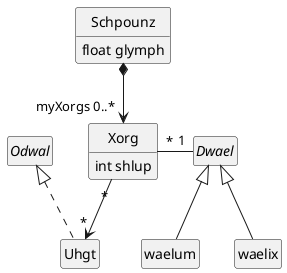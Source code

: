 @startuml

' definitions
' -----------
hide circle
hide empty methods
hide empty attributes

interface Odwal
abstract Dwael
class Schpounz {
	float glymph
}
Schpounz *--> "myXorgs 0..*" Xorg
class Xorg {
	int shlup
}
Xorg "*" - "1" Dwael
Xorg "*"-->"*" Uhgt
class Uhgt implements Odwal
Dwael<|--Dwaelum
Dwael<|--Dwaelix

@enduml
